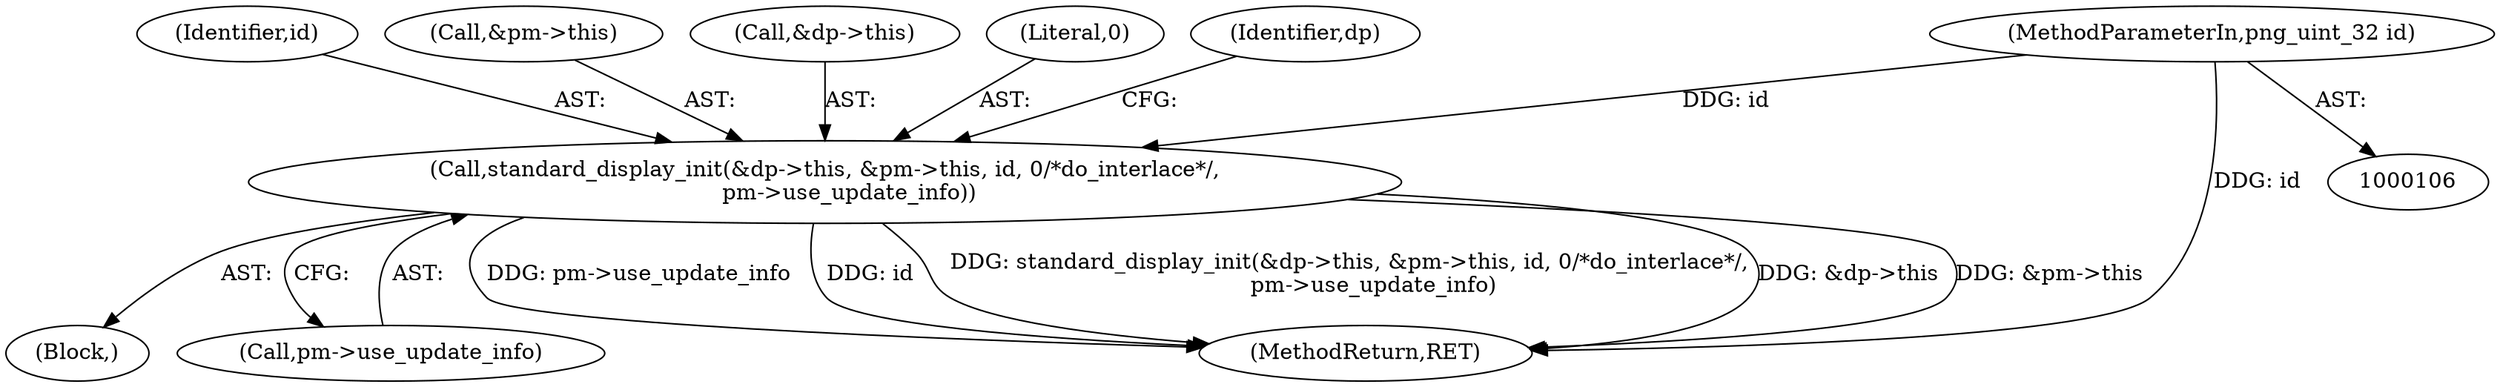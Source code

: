 digraph "1_Android_9d4853418ab2f754c2b63e091c29c5529b8b86ca_146@del" {
"1000118" [label="(Call,standard_display_init(&dp->this, &pm->this, id, 0/*do_interlace*/,\n       pm->use_update_info))"];
"1000109" [label="(MethodParameterIn,png_uint_32 id)"];
"1000127" [label="(Identifier,id)"];
"1000111" [label="(Block,)"];
"1000129" [label="(Call,pm->use_update_info)"];
"1000123" [label="(Call,&pm->this)"];
"1000109" [label="(MethodParameterIn,png_uint_32 id)"];
"1000119" [label="(Call,&dp->this)"];
"1000128" [label="(Literal,0)"];
"1000152" [label="(MethodReturn,RET)"];
"1000118" [label="(Call,standard_display_init(&dp->this, &pm->this, id, 0/*do_interlace*/,\n       pm->use_update_info))"];
"1000134" [label="(Identifier,dp)"];
"1000118" -> "1000111"  [label="AST: "];
"1000118" -> "1000129"  [label="CFG: "];
"1000119" -> "1000118"  [label="AST: "];
"1000123" -> "1000118"  [label="AST: "];
"1000127" -> "1000118"  [label="AST: "];
"1000128" -> "1000118"  [label="AST: "];
"1000129" -> "1000118"  [label="AST: "];
"1000134" -> "1000118"  [label="CFG: "];
"1000118" -> "1000152"  [label="DDG: pm->use_update_info"];
"1000118" -> "1000152"  [label="DDG: id"];
"1000118" -> "1000152"  [label="DDG: standard_display_init(&dp->this, &pm->this, id, 0/*do_interlace*/,\n       pm->use_update_info)"];
"1000118" -> "1000152"  [label="DDG: &dp->this"];
"1000118" -> "1000152"  [label="DDG: &pm->this"];
"1000109" -> "1000118"  [label="DDG: id"];
"1000109" -> "1000106"  [label="AST: "];
"1000109" -> "1000152"  [label="DDG: id"];
}

